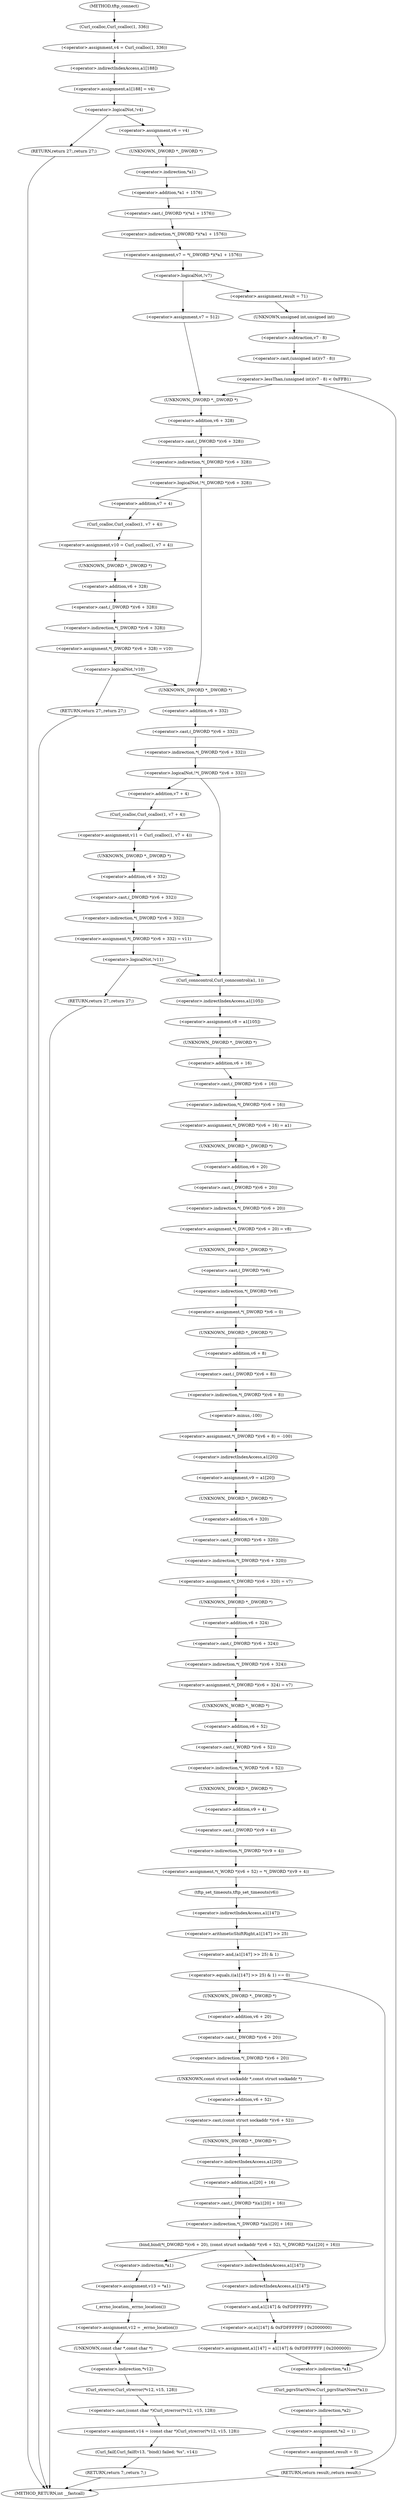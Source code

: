 digraph tftp_connect {  
"1000129" [label = "(<operator>.assignment,v4 = Curl_ccalloc(1, 336))" ]
"1000131" [label = "(Curl_ccalloc,Curl_ccalloc(1, 336))" ]
"1000134" [label = "(<operator>.assignment,a1[188] = v4)" ]
"1000135" [label = "(<operator>.indirectIndexAccess,a1[188])" ]
"1000140" [label = "(<operator>.logicalNot,!v4)" ]
"1000142" [label = "(RETURN,return 27;,return 27;)" ]
"1000144" [label = "(<operator>.assignment,v6 = v4)" ]
"1000147" [label = "(<operator>.assignment,v7 = *(_DWORD *)(*a1 + 1576))" ]
"1000149" [label = "(<operator>.indirection,*(_DWORD *)(*a1 + 1576))" ]
"1000150" [label = "(<operator>.cast,(_DWORD *)(*a1 + 1576))" ]
"1000151" [label = "(UNKNOWN,_DWORD *,_DWORD *)" ]
"1000152" [label = "(<operator>.addition,*a1 + 1576)" ]
"1000153" [label = "(<operator>.indirection,*a1)" ]
"1000157" [label = "(<operator>.logicalNot,!v7)" ]
"1000160" [label = "(<operator>.assignment,v7 = 512)" ]
"1000164" [label = "(<operator>.assignment,result = 71)" ]
"1000168" [label = "(<operator>.lessThan,(unsigned int)(v7 - 8) < 0xFFB1)" ]
"1000169" [label = "(<operator>.cast,(unsigned int)(v7 - 8))" ]
"1000170" [label = "(UNKNOWN,unsigned int,unsigned int)" ]
"1000171" [label = "(<operator>.subtraction,v7 - 8)" ]
"1000178" [label = "(<operator>.logicalNot,!*(_DWORD *)(v6 + 328))" ]
"1000179" [label = "(<operator>.indirection,*(_DWORD *)(v6 + 328))" ]
"1000180" [label = "(<operator>.cast,(_DWORD *)(v6 + 328))" ]
"1000181" [label = "(UNKNOWN,_DWORD *,_DWORD *)" ]
"1000182" [label = "(<operator>.addition,v6 + 328)" ]
"1000186" [label = "(<operator>.assignment,v10 = Curl_ccalloc(1, v7 + 4))" ]
"1000188" [label = "(Curl_ccalloc,Curl_ccalloc(1, v7 + 4))" ]
"1000190" [label = "(<operator>.addition,v7 + 4)" ]
"1000193" [label = "(<operator>.assignment,*(_DWORD *)(v6 + 328) = v10)" ]
"1000194" [label = "(<operator>.indirection,*(_DWORD *)(v6 + 328))" ]
"1000195" [label = "(<operator>.cast,(_DWORD *)(v6 + 328))" ]
"1000196" [label = "(UNKNOWN,_DWORD *,_DWORD *)" ]
"1000197" [label = "(<operator>.addition,v6 + 328)" ]
"1000202" [label = "(<operator>.logicalNot,!v10)" ]
"1000204" [label = "(RETURN,return 27;,return 27;)" ]
"1000207" [label = "(<operator>.logicalNot,!*(_DWORD *)(v6 + 332))" ]
"1000208" [label = "(<operator>.indirection,*(_DWORD *)(v6 + 332))" ]
"1000209" [label = "(<operator>.cast,(_DWORD *)(v6 + 332))" ]
"1000210" [label = "(UNKNOWN,_DWORD *,_DWORD *)" ]
"1000211" [label = "(<operator>.addition,v6 + 332)" ]
"1000215" [label = "(<operator>.assignment,v11 = Curl_ccalloc(1, v7 + 4))" ]
"1000217" [label = "(Curl_ccalloc,Curl_ccalloc(1, v7 + 4))" ]
"1000219" [label = "(<operator>.addition,v7 + 4)" ]
"1000222" [label = "(<operator>.assignment,*(_DWORD *)(v6 + 332) = v11)" ]
"1000223" [label = "(<operator>.indirection,*(_DWORD *)(v6 + 332))" ]
"1000224" [label = "(<operator>.cast,(_DWORD *)(v6 + 332))" ]
"1000225" [label = "(UNKNOWN,_DWORD *,_DWORD *)" ]
"1000226" [label = "(<operator>.addition,v6 + 332)" ]
"1000231" [label = "(<operator>.logicalNot,!v11)" ]
"1000233" [label = "(RETURN,return 27;,return 27;)" ]
"1000235" [label = "(Curl_conncontrol,Curl_conncontrol(a1, 1))" ]
"1000238" [label = "(<operator>.assignment,v8 = a1[105])" ]
"1000240" [label = "(<operator>.indirectIndexAccess,a1[105])" ]
"1000243" [label = "(<operator>.assignment,*(_DWORD *)(v6 + 16) = a1)" ]
"1000244" [label = "(<operator>.indirection,*(_DWORD *)(v6 + 16))" ]
"1000245" [label = "(<operator>.cast,(_DWORD *)(v6 + 16))" ]
"1000246" [label = "(UNKNOWN,_DWORD *,_DWORD *)" ]
"1000247" [label = "(<operator>.addition,v6 + 16)" ]
"1000251" [label = "(<operator>.assignment,*(_DWORD *)(v6 + 20) = v8)" ]
"1000252" [label = "(<operator>.indirection,*(_DWORD *)(v6 + 20))" ]
"1000253" [label = "(<operator>.cast,(_DWORD *)(v6 + 20))" ]
"1000254" [label = "(UNKNOWN,_DWORD *,_DWORD *)" ]
"1000255" [label = "(<operator>.addition,v6 + 20)" ]
"1000259" [label = "(<operator>.assignment,*(_DWORD *)v6 = 0)" ]
"1000260" [label = "(<operator>.indirection,*(_DWORD *)v6)" ]
"1000261" [label = "(<operator>.cast,(_DWORD *)v6)" ]
"1000262" [label = "(UNKNOWN,_DWORD *,_DWORD *)" ]
"1000265" [label = "(<operator>.assignment,*(_DWORD *)(v6 + 8) = -100)" ]
"1000266" [label = "(<operator>.indirection,*(_DWORD *)(v6 + 8))" ]
"1000267" [label = "(<operator>.cast,(_DWORD *)(v6 + 8))" ]
"1000268" [label = "(UNKNOWN,_DWORD *,_DWORD *)" ]
"1000269" [label = "(<operator>.addition,v6 + 8)" ]
"1000272" [label = "(<operator>.minus,-100)" ]
"1000274" [label = "(<operator>.assignment,v9 = a1[20])" ]
"1000276" [label = "(<operator>.indirectIndexAccess,a1[20])" ]
"1000279" [label = "(<operator>.assignment,*(_DWORD *)(v6 + 320) = v7)" ]
"1000280" [label = "(<operator>.indirection,*(_DWORD *)(v6 + 320))" ]
"1000281" [label = "(<operator>.cast,(_DWORD *)(v6 + 320))" ]
"1000282" [label = "(UNKNOWN,_DWORD *,_DWORD *)" ]
"1000283" [label = "(<operator>.addition,v6 + 320)" ]
"1000287" [label = "(<operator>.assignment,*(_DWORD *)(v6 + 324) = v7)" ]
"1000288" [label = "(<operator>.indirection,*(_DWORD *)(v6 + 324))" ]
"1000289" [label = "(<operator>.cast,(_DWORD *)(v6 + 324))" ]
"1000290" [label = "(UNKNOWN,_DWORD *,_DWORD *)" ]
"1000291" [label = "(<operator>.addition,v6 + 324)" ]
"1000295" [label = "(<operator>.assignment,*(_WORD *)(v6 + 52) = *(_DWORD *)(v9 + 4))" ]
"1000296" [label = "(<operator>.indirection,*(_WORD *)(v6 + 52))" ]
"1000297" [label = "(<operator>.cast,(_WORD *)(v6 + 52))" ]
"1000298" [label = "(UNKNOWN,_WORD *,_WORD *)" ]
"1000299" [label = "(<operator>.addition,v6 + 52)" ]
"1000302" [label = "(<operator>.indirection,*(_DWORD *)(v9 + 4))" ]
"1000303" [label = "(<operator>.cast,(_DWORD *)(v9 + 4))" ]
"1000304" [label = "(UNKNOWN,_DWORD *,_DWORD *)" ]
"1000305" [label = "(<operator>.addition,v9 + 4)" ]
"1000308" [label = "(tftp_set_timeouts,tftp_set_timeouts(v6))" ]
"1000311" [label = "(<operator>.equals,((a1[147] >> 25) & 1) == 0)" ]
"1000312" [label = "(<operator>.and,(a1[147] >> 25) & 1)" ]
"1000313" [label = "(<operator>.arithmeticShiftRight,a1[147] >> 25)" ]
"1000314" [label = "(<operator>.indirectIndexAccess,a1[147])" ]
"1000322" [label = "(bind,bind(*(_DWORD *)(v6 + 20), (const struct sockaddr *)(v6 + 52), *(_DWORD *)(a1[20] + 16)))" ]
"1000323" [label = "(<operator>.indirection,*(_DWORD *)(v6 + 20))" ]
"1000324" [label = "(<operator>.cast,(_DWORD *)(v6 + 20))" ]
"1000325" [label = "(UNKNOWN,_DWORD *,_DWORD *)" ]
"1000326" [label = "(<operator>.addition,v6 + 20)" ]
"1000329" [label = "(<operator>.cast,(const struct sockaddr *)(v6 + 52))" ]
"1000330" [label = "(UNKNOWN,const struct sockaddr *,const struct sockaddr *)" ]
"1000331" [label = "(<operator>.addition,v6 + 52)" ]
"1000334" [label = "(<operator>.indirection,*(_DWORD *)(a1[20] + 16))" ]
"1000335" [label = "(<operator>.cast,(_DWORD *)(a1[20] + 16))" ]
"1000336" [label = "(UNKNOWN,_DWORD *,_DWORD *)" ]
"1000337" [label = "(<operator>.addition,a1[20] + 16)" ]
"1000338" [label = "(<operator>.indirectIndexAccess,a1[20])" ]
"1000343" [label = "(<operator>.assignment,v13 = *a1)" ]
"1000345" [label = "(<operator>.indirection,*a1)" ]
"1000347" [label = "(<operator>.assignment,v12 = _errno_location())" ]
"1000349" [label = "(_errno_location,_errno_location())" ]
"1000350" [label = "(<operator>.assignment,v14 = (const char *)Curl_strerror(*v12, v15, 128))" ]
"1000352" [label = "(<operator>.cast,(const char *)Curl_strerror(*v12, v15, 128))" ]
"1000353" [label = "(UNKNOWN,const char *,const char *)" ]
"1000354" [label = "(Curl_strerror,Curl_strerror(*v12, v15, 128))" ]
"1000355" [label = "(<operator>.indirection,*v12)" ]
"1000359" [label = "(Curl_failf,Curl_failf(v13, \"bind() failed; %s\", v14))" ]
"1000363" [label = "(RETURN,return 7;,return 7;)" ]
"1000365" [label = "(<operator>.assignment,a1[147] = a1[147] & 0xFDFFFFFF | 0x2000000)" ]
"1000366" [label = "(<operator>.indirectIndexAccess,a1[147])" ]
"1000369" [label = "(<operator>.or,a1[147] & 0xFDFFFFFF | 0x2000000)" ]
"1000370" [label = "(<operator>.and,a1[147] & 0xFDFFFFFF)" ]
"1000371" [label = "(<operator>.indirectIndexAccess,a1[147])" ]
"1000376" [label = "(Curl_pgrsStartNow,Curl_pgrsStartNow(*a1))" ]
"1000377" [label = "(<operator>.indirection,*a1)" ]
"1000379" [label = "(<operator>.assignment,*a2 = 1)" ]
"1000380" [label = "(<operator>.indirection,*a2)" ]
"1000383" [label = "(<operator>.assignment,result = 0)" ]
"1000386" [label = "(RETURN,return result;,return result;)" ]
"1000113" [label = "(METHOD,tftp_connect)" ]
"1000388" [label = "(METHOD_RETURN,int __fastcall)" ]
  "1000129" -> "1000135" 
  "1000131" -> "1000129" 
  "1000134" -> "1000140" 
  "1000135" -> "1000134" 
  "1000140" -> "1000142" 
  "1000140" -> "1000144" 
  "1000142" -> "1000388" 
  "1000144" -> "1000151" 
  "1000147" -> "1000157" 
  "1000149" -> "1000147" 
  "1000150" -> "1000149" 
  "1000151" -> "1000153" 
  "1000152" -> "1000150" 
  "1000153" -> "1000152" 
  "1000157" -> "1000160" 
  "1000157" -> "1000164" 
  "1000160" -> "1000181" 
  "1000164" -> "1000170" 
  "1000168" -> "1000181" 
  "1000168" -> "1000386" 
  "1000169" -> "1000168" 
  "1000170" -> "1000171" 
  "1000171" -> "1000169" 
  "1000178" -> "1000210" 
  "1000178" -> "1000190" 
  "1000179" -> "1000178" 
  "1000180" -> "1000179" 
  "1000181" -> "1000182" 
  "1000182" -> "1000180" 
  "1000186" -> "1000196" 
  "1000188" -> "1000186" 
  "1000190" -> "1000188" 
  "1000193" -> "1000202" 
  "1000194" -> "1000193" 
  "1000195" -> "1000194" 
  "1000196" -> "1000197" 
  "1000197" -> "1000195" 
  "1000202" -> "1000210" 
  "1000202" -> "1000204" 
  "1000204" -> "1000388" 
  "1000207" -> "1000219" 
  "1000207" -> "1000235" 
  "1000208" -> "1000207" 
  "1000209" -> "1000208" 
  "1000210" -> "1000211" 
  "1000211" -> "1000209" 
  "1000215" -> "1000225" 
  "1000217" -> "1000215" 
  "1000219" -> "1000217" 
  "1000222" -> "1000231" 
  "1000223" -> "1000222" 
  "1000224" -> "1000223" 
  "1000225" -> "1000226" 
  "1000226" -> "1000224" 
  "1000231" -> "1000233" 
  "1000231" -> "1000235" 
  "1000233" -> "1000388" 
  "1000235" -> "1000240" 
  "1000238" -> "1000246" 
  "1000240" -> "1000238" 
  "1000243" -> "1000254" 
  "1000244" -> "1000243" 
  "1000245" -> "1000244" 
  "1000246" -> "1000247" 
  "1000247" -> "1000245" 
  "1000251" -> "1000262" 
  "1000252" -> "1000251" 
  "1000253" -> "1000252" 
  "1000254" -> "1000255" 
  "1000255" -> "1000253" 
  "1000259" -> "1000268" 
  "1000260" -> "1000259" 
  "1000261" -> "1000260" 
  "1000262" -> "1000261" 
  "1000265" -> "1000276" 
  "1000266" -> "1000272" 
  "1000267" -> "1000266" 
  "1000268" -> "1000269" 
  "1000269" -> "1000267" 
  "1000272" -> "1000265" 
  "1000274" -> "1000282" 
  "1000276" -> "1000274" 
  "1000279" -> "1000290" 
  "1000280" -> "1000279" 
  "1000281" -> "1000280" 
  "1000282" -> "1000283" 
  "1000283" -> "1000281" 
  "1000287" -> "1000298" 
  "1000288" -> "1000287" 
  "1000289" -> "1000288" 
  "1000290" -> "1000291" 
  "1000291" -> "1000289" 
  "1000295" -> "1000308" 
  "1000296" -> "1000304" 
  "1000297" -> "1000296" 
  "1000298" -> "1000299" 
  "1000299" -> "1000297" 
  "1000302" -> "1000295" 
  "1000303" -> "1000302" 
  "1000304" -> "1000305" 
  "1000305" -> "1000303" 
  "1000308" -> "1000314" 
  "1000311" -> "1000325" 
  "1000311" -> "1000377" 
  "1000312" -> "1000311" 
  "1000313" -> "1000312" 
  "1000314" -> "1000313" 
  "1000322" -> "1000345" 
  "1000322" -> "1000366" 
  "1000323" -> "1000330" 
  "1000324" -> "1000323" 
  "1000325" -> "1000326" 
  "1000326" -> "1000324" 
  "1000329" -> "1000336" 
  "1000330" -> "1000331" 
  "1000331" -> "1000329" 
  "1000334" -> "1000322" 
  "1000335" -> "1000334" 
  "1000336" -> "1000338" 
  "1000337" -> "1000335" 
  "1000338" -> "1000337" 
  "1000343" -> "1000349" 
  "1000345" -> "1000343" 
  "1000347" -> "1000353" 
  "1000349" -> "1000347" 
  "1000350" -> "1000359" 
  "1000352" -> "1000350" 
  "1000353" -> "1000355" 
  "1000354" -> "1000352" 
  "1000355" -> "1000354" 
  "1000359" -> "1000363" 
  "1000363" -> "1000388" 
  "1000365" -> "1000377" 
  "1000366" -> "1000371" 
  "1000369" -> "1000365" 
  "1000370" -> "1000369" 
  "1000371" -> "1000370" 
  "1000376" -> "1000380" 
  "1000377" -> "1000376" 
  "1000379" -> "1000383" 
  "1000380" -> "1000379" 
  "1000383" -> "1000386" 
  "1000386" -> "1000388" 
  "1000113" -> "1000131" 
}
